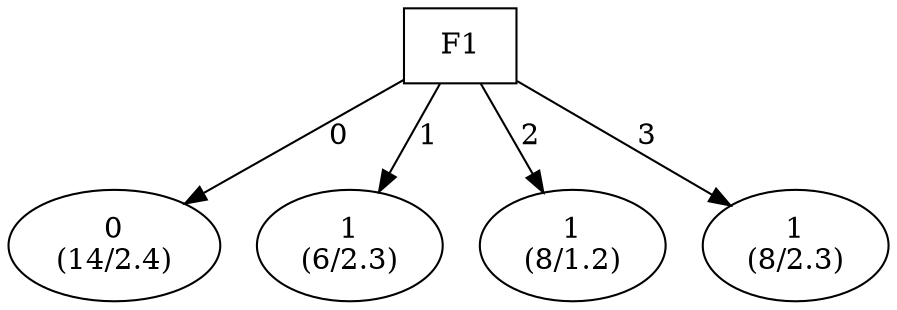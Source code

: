 digraph YaDT {
n0 [ shape=box, label="F1\n"]
n0 -> n1 [label="0"]
n1 [ shape=ellipse, label="0\n(14/2.4)"]
n0 -> n2 [label="1"]
n2 [ shape=ellipse, label="1\n(6/2.3)"]
n0 -> n3 [label="2"]
n3 [ shape=ellipse, label="1\n(8/1.2)"]
n0 -> n4 [label="3"]
n4 [ shape=ellipse, label="1\n(8/2.3)"]
}
